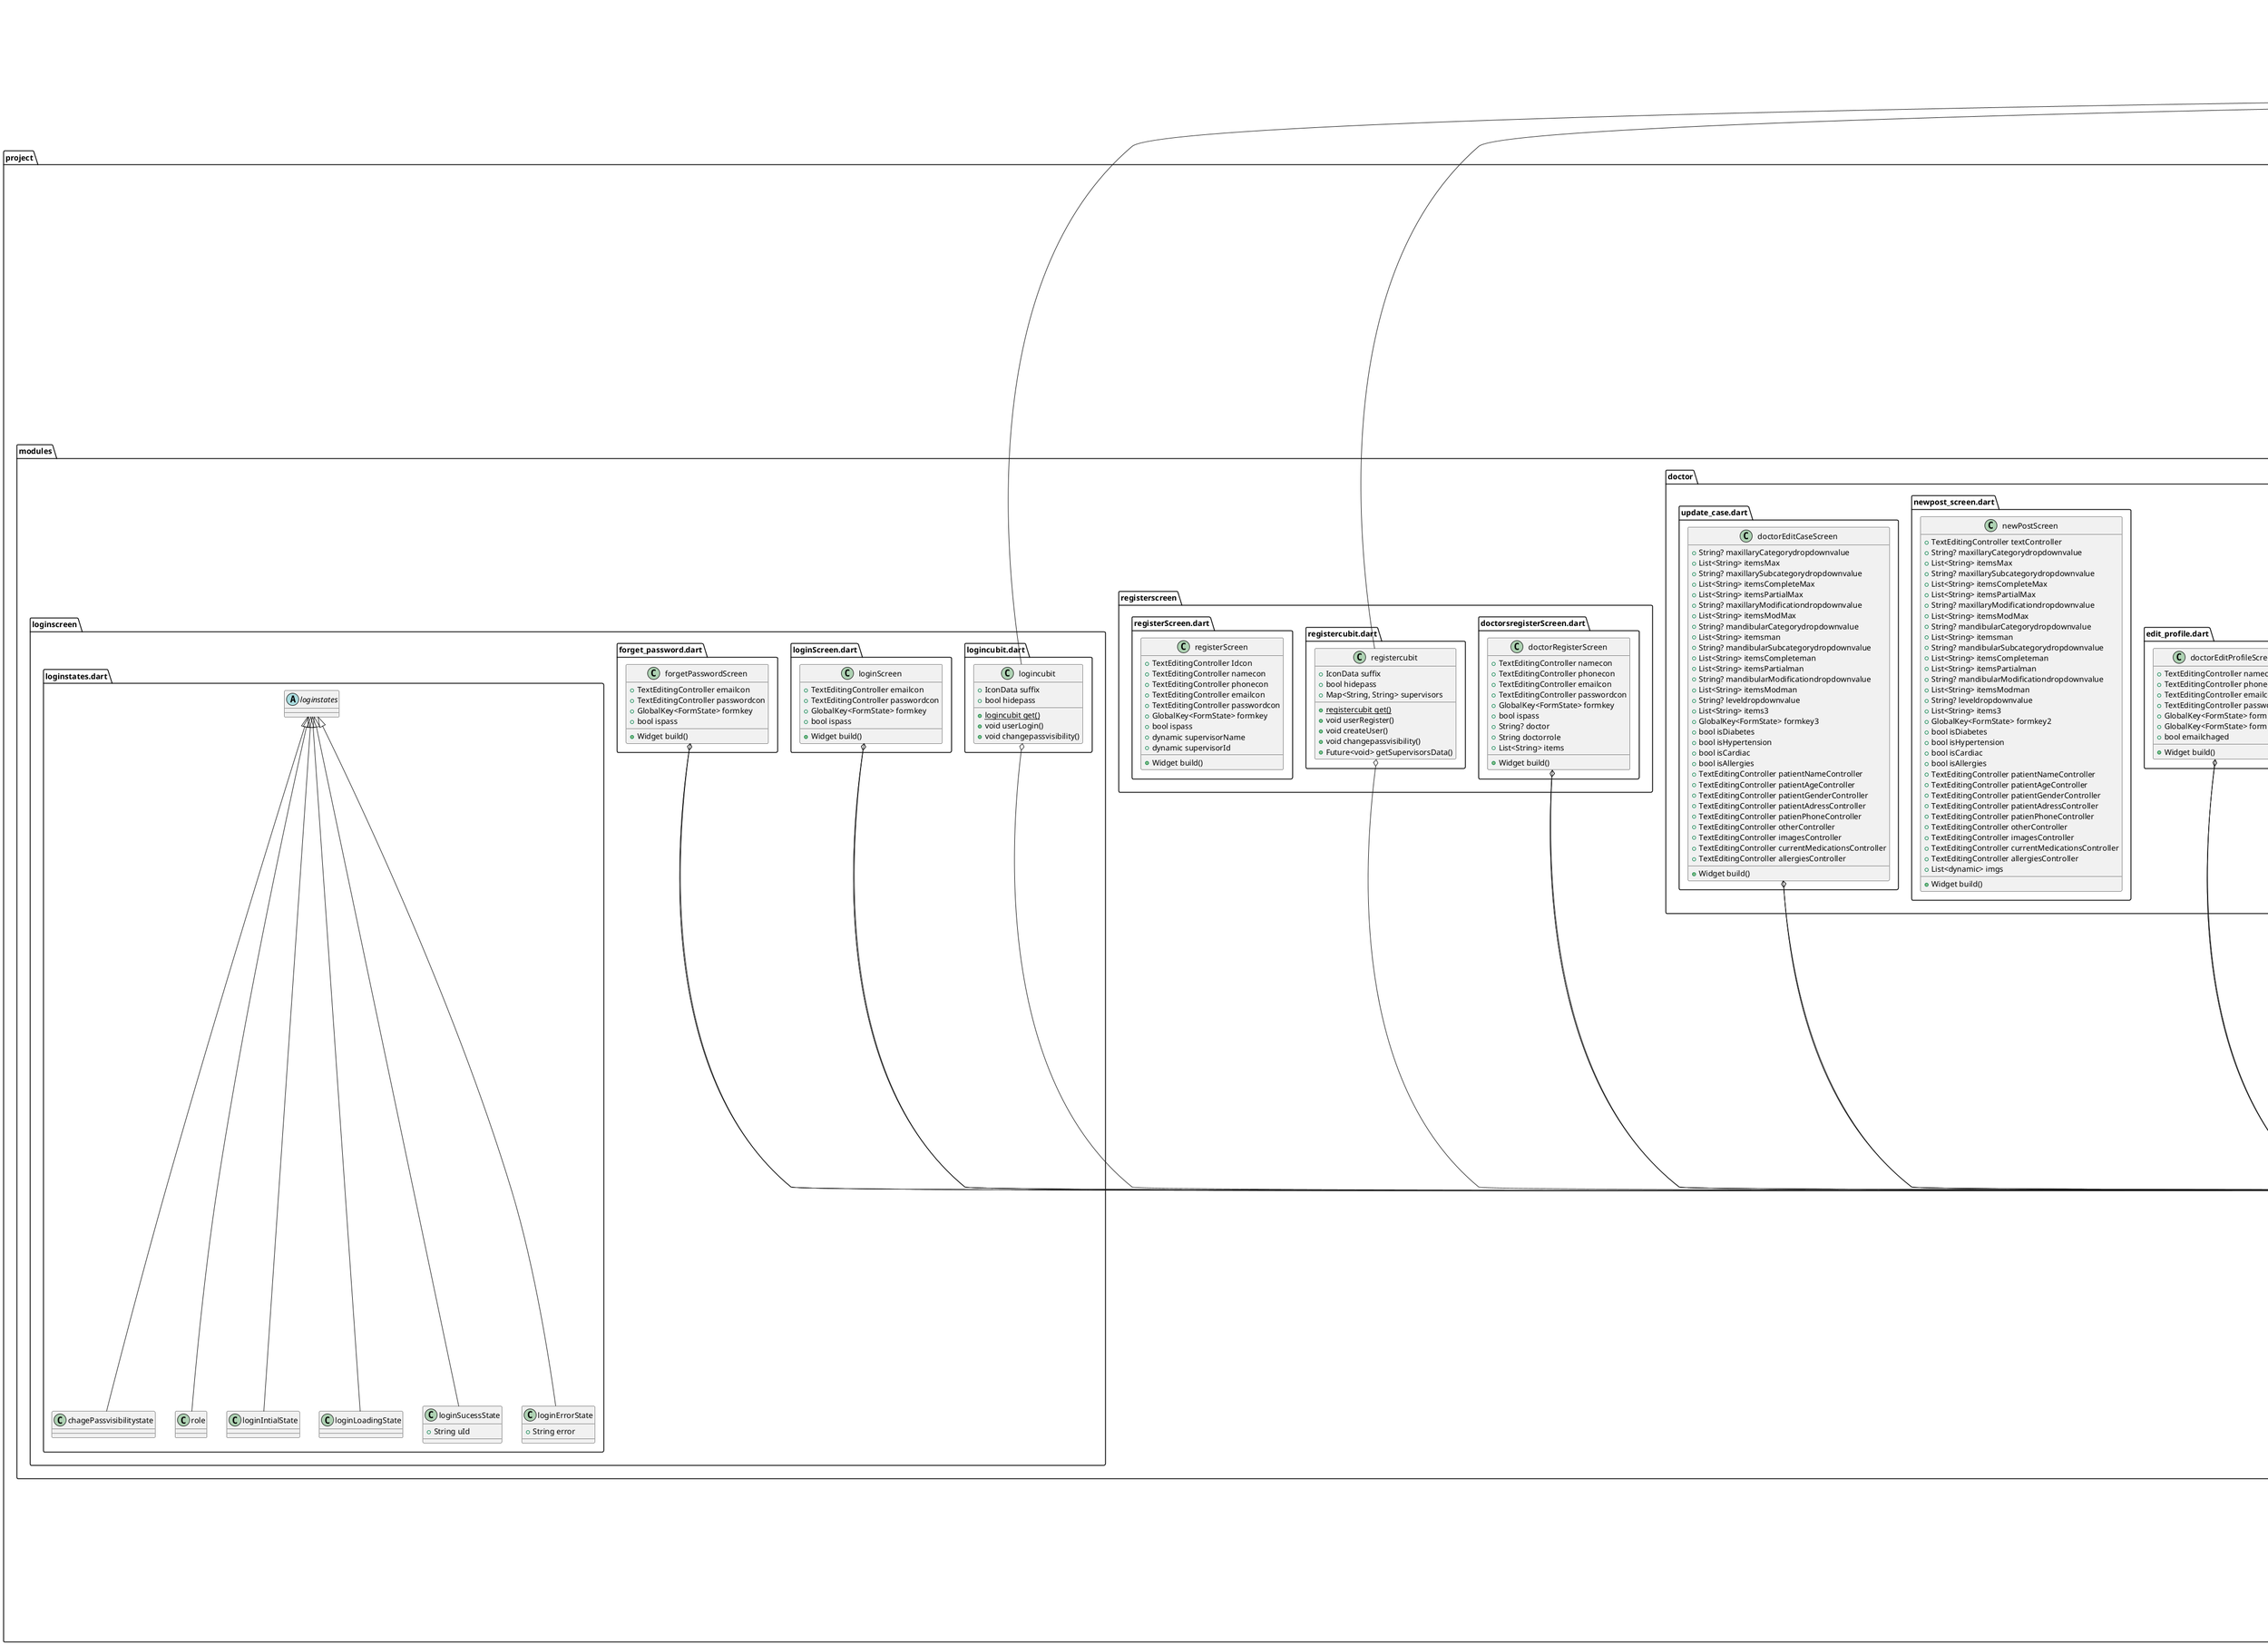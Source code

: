 @startuml
set namespaceSeparator ::

class "project::layout::admin::admincubit::cubit.dart::adminLayoutcubit" {
  +int currentIndex
  +List<Widget> adminbottomScreens
  +List<userModel> students
  +List<userModel> search
  +List<userModel> doctors
  +List<userModel> supervisors
  {static} +adminLayoutcubit get()
  +void changebottomadmin()
  +Future<void> getStudents()
  +void Search()
  +Future<void> getDoctors()
  +Future<void> getSupervisors()
  +Future<void> logoutAdmin()
}




class "project::layout::doctor::doctorcubit::cubit.dart::doctorLayoutcubit" {
  +int currentIndex
  +List<Widget> doctorbottomScreens
  +userModel? doctormodel
  +File? doctorSelectedImage
  +dynamic doctorProfileImage
  +ImagePicker picker
  +String? imageurl
  +IconData suffix
  +bool hidepass
  +FirebaseAuth auth
  +User? currentDoctoruser
  +List<XFile> selectedImages
  +ImagePicker picker2
  +List<String> imagesUrl
  +List<PickedFile> takedImages
  +ImagePicker picker3
  +String globalcaseid
  +bool isDiabetes
  +bool isCardiac
  +bool isHypertension
  +bool isAllergies
  +List<caseModel> doctorCases
  +caseModel? doctorClickcase
  +List<caseModel> casesperdoctor
  +bool isCompleteMAX
  +bool isPartialMAX
  +bool isCompleteMAN
  +bool isPartialMAN
  {static} +doctorLayoutcubit get()
  +void changebottomdoctor()
  +Future<void> getDoctorData()
  +Future<void> getDoctorImage()
  +void uploadDoctorProfileImage()
  +Future<void> updateDoctorData()
  +void changepassvisibility()
  +void changePassword()
  +Future<void> selectImages()
  +Future<void> uploadFunction()
  +Future<String> uploadFile()
  +Future<void> takeImages()
  +Future<void> uploadFunction1()
  +Future<String> uploadFile1()
  +Future<void> uploadCaseImage()
  +void createCase()
  +bool changeDiabetes()
  +bool changeCardiac()
  +bool changeHypertension()
  +bool changeAllergies()
  +Future<void> docotrGetCases()
  +Future<void> doctorGetCase()
  +void removePostImage()
  +void getCasesOfDoctor()
  +bool showCompleteSubCategoryMAX()
  +bool showPartialSubCategoryMAX()
  +bool showCompleteSubCategoryMAN()
  +bool showPartialSubCategoryMAN()
  +bool superChangeDiabetes()
  +bool superChangeCardiac()
  +bool superChangeHypertension()
  +bool superChangeAllergies()
  +void updateCase()
  +void removeImage()
  +Future<void> logoutdoctor()
}

"project::layout::doctor::doctorcubit::cubit.dart::doctorLayoutcubit" o-- "project::models::user_model.dart::userModel"
"project::layout::doctor::doctorcubit::cubit.dart::doctorLayoutcubit" o-- "dart::io::File"
"project::layout::doctor::doctorcubit::cubit.dart::doctorLayoutcubit" o-- "image_picker::image_picker.dart::ImagePicker"
"project::layout::doctor::doctorcubit::cubit.dart::doctorLayoutcubit" o-- "flutter::src::widgets::icon_data.dart::IconData"
"project::layout::doctor::doctorcubit::cubit.dart::doctorLayoutcubit" o-- "firebase_auth::firebase_auth.dart::FirebaseAuth"
"project::layout::doctor::doctorcubit::cubit.dart::doctorLayoutcubit" o-- "firebase_auth::firebase_auth.dart::User"
"project::layout::doctor::doctorcubit::cubit.dart::doctorLayoutcubit" o-- "project::models::case_model.dart::caseModel"
"bloc::src::cubit.dart::Cubit" <|-- "project::layout::doctor::doctorcubit::cubit.dart::doctorLayoutcubit"



class "project::layout::student::studentcubit::cubit.dart::studentLayoutcubit" {
  +int currentIndex
  +List<Widget> studentBottomScreens
  +userModel? studentmodel
  +File? studentSelectedImage
  +dynamic studentProfileImage
  +ImagePicker picker
  +String? imageurl
  +IconData suffix
  +bool hidepass
  +FirebaseAuth auth
  +User? currentStudentuser
  +Map<String, String> supervisors
  +List<caseModel> studentCases
  +caseModel? studentClickcase
  +List<caseModel> completeCases
  +List<caseModel> completeCasesMax
  +List<caseModel> completeCasesMan
  +List<caseModel> completeFlatCases
  +List<caseModel> completeFlatCasesMax
  +List<caseModel> completeFlatCasesMan
  +List<caseModel> completeWellCases
  +List<caseModel> completeWellCasesMax
  +List<caseModel> completeWellCasesMan
  +List<caseModel> partialCases
  +List<caseModel> partialCasesMan
  +List<caseModel> partialCasesMax
  +List<caseModel> partialCases1
  +List<caseModel> partialCases1man
  +List<caseModel> partialCases1max
  +List<caseModel> partialCases2
  +List<caseModel> partialCases2man
  +List<caseModel> partialCases2max
  +List<caseModel> partialCases3
  +List<caseModel> partialCases3man
  +List<caseModel> partialCases3max
  +List<caseModel> partialCases4
  +List<caseModel> partialCases4man
  +List<caseModel> partialCases4max
  +List<caseModel> singleCases
  +List<caseModel> singleCasesman
  +List<caseModel> singleCasesmax
  +List<caseModel> overcases
  +List<caseModel> overcasesman
  +List<caseModel> overcasesmax
  +List<caseModel> fullMouthCases
  +List<caseModel> fullMouthCasesman
  +List<caseModel> fullMouthCasesmax
  +List<caseModel> maxilloCases
  +List<caseModel> maxilloCasesmax
  +List<caseModel> maxilloCasesman
  +List<requestModel> requestedCasesStudent
  +List<userModel> RequestedCasesSupervisor
  {static} +studentLayoutcubit get()
  +void changebottom()
  +Future<void> getStudentData()
  +Future<void> getStudentImage()
  +void uploadStudentProfileImage()
  +Future<void> updateStudentData()
  +void changepassvisibility()
  +void changePassword()
  +void getSupervisorsData()
  +Future<void> studentGetCases()
  +Future<void> studentGetCase()
  +Future<void> getCompleteCases()
  +Future<void> getCompleteFlatCases()
  +Future<void> getCompleteWellCases()
  +Future<void> getPartialCases()
  +Future<void> getPartial1Cases()
  +Future<void> getPartial2Cases()
  +Future<void> getPartial3Cases()
  +Future<void> getPartial4Cases()
  +Future<void> getSingleCases()
  +Future<void> getOverCases()
  +Future<void> getFullMouthCases()
  +Future<void> getMaxilloCases()
  +void createRequest()
  +Future<void> getRequestedCases()
  +void getstudentRequestedCases()
  +Future<void> logoutStudent()
}

"project::layout::student::studentcubit::cubit.dart::studentLayoutcubit" o-- "project::models::user_model.dart::userModel"
"project::layout::student::studentcubit::cubit.dart::studentLayoutcubit" o-- "dart::io::File"
"project::layout::student::studentcubit::cubit.dart::studentLayoutcubit" o-- "image_picker::image_picker.dart::ImagePicker"
"project::layout::student::studentcubit::cubit.dart::studentLayoutcubit" o-- "flutter::src::widgets::icon_data.dart::IconData"
"project::layout::student::studentcubit::cubit.dart::studentLayoutcubit" o-- "firebase_auth::firebase_auth.dart::FirebaseAuth"
"project::layout::student::studentcubit::cubit.dart::studentLayoutcubit" o-- "firebase_auth::firebase_auth.dart::User"
"project::layout::student::studentcubit::cubit.dart::studentLayoutcubit" o-- "project::models::case_model.dart::caseModel"
"bloc::src::cubit.dart::Cubit" <|-- "project::layout::student::studentcubit::cubit.dart::studentLayoutcubit"


class "project::layout::supervisor::supervisorcubit::cubit.dart::supervisorLayoutcubit" {
  +int currentIndex
  +List<Widget> superbottomScreens
  +List<userModel> supervisorStudents
  +userModel? supervisormodel
  +List<userModel> doctors
  +File? supervisorSelectedImage
  +dynamic supervisorProfileImage
  +ImagePicker picker
  +String? imageurl
  +IconData suffix
  +bool hidepass
  +FirebaseAuth auth
  +User? currentSupervisoruser
  +List<caseModel> supervisorCases
  +caseModel? supervisorClickcase
  +List<caseModel> casesperdoctor
  +List<requestModel> requestedCases
  +List<requestModel> requestsPerStudent
  +bool isCompleteMAX
  +bool isPartialMAX
  +bool isCompleteMAN
  +bool isPartialMAN
  {static} +supervisorLayoutcubit get()
  +void changebottomsupervisor()
  +Future<void> getSupervisorData()
  +Future<void> getSupervisorStudents()
  +Future<void> getAllDoctors()
  +Future<void> getSupervisorImage()
  +void uploadSupervisorProfileImage()
  +Future<void> updateSupervisorData()
  +void deleteSupervisorData()
  +dynamic deleteAlertResult()
  +dynamic deleteAlertDialog()
  +void changepassvisibility()
  +void changePassword()
  +Future<void> supervisorGetCases()
  +Future<void> supervisorGetCase()
  +void supervisorGetCasesPerDoctor()
  +Future<void> getRequestedCases()
  +Future<void> getRequestsPerStudent()
  +void updateRequest()
  +bool superChangeDiabetes()
  +bool superChangeCardiac()
  +bool superChangeHypertension()
  +bool superChangeAllergies()
  +bool showCompleteSubCategoryMAX()
  +bool showPartialSubCategoryMAX()
  +bool showCompleteSubCategoryMAN()
  +bool showPartialSubCategoryMAN()
  +void updateCase()
  +void removeImage()
  +Future<void> logoutSupervisor()
}

"project::layout::supervisor::supervisorcubit::cubit.dart::supervisorLayoutcubit" o-- "project::models::user_model.dart::userModel"
"project::layout::supervisor::supervisorcubit::cubit.dart::supervisorLayoutcubit" o-- "dart::io::File"
"project::layout::supervisor::supervisorcubit::cubit.dart::supervisorLayoutcubit" o-- "image_picker::image_picker.dart::ImagePicker"
"project::layout::supervisor::supervisorcubit::cubit.dart::supervisorLayoutcubit" o-- "flutter::src::widgets::icon_data.dart::IconData"
"project::layout::supervisor::supervisorcubit::cubit.dart::supervisorLayoutcubit" o-- "firebase_auth::firebase_auth.dart::FirebaseAuth"
"project::layout::supervisor::supervisorcubit::cubit.dart::supervisorLayoutcubit" o-- "firebase_auth::firebase_auth.dart::User"
"project::layout::supervisor::supervisorcubit::cubit.dart::supervisorLayoutcubit" o-- "project::models::case_model.dart::caseModel"
"bloc::src::cubit.dart::Cubit" <|-- "project::layout::supervisor::supervisorcubit::cubit.dart::supervisorLayoutcubit"



class "project::models::case_model.dart::caseModel" {
  +String? uId
  +String? caseState
  +String? caseId
  +String? name
  +String? image
  +String? dateTime
  +String? patientName
  +String? patientAge
  +String? currentMedications
  +String? gender
  +String? patientAddress
  +String? patientPhone
  +bool? isDiabetes
  +bool? isHypertension
  +bool? isCardiac
  +bool? isAllergies
  +String? others
  +String? maxillaryCategory
  +String? maxillarySubCategory
  +String? maxillaryModification
  +String? mandibularCategory
  +String? mandibularSubCategory
  +String? mandibularModification
  +String? level
  +String? allergies
  +List<String> images
  +Map<String, dynamic> tomap()
}

class "project::models::request.dart::requestModel" {
  +String? doctorid
  +String? doctorname
  +String? doctorimage
  +String? studentid
  +String? studentname
  +String? studentimage
  +String? dateTime
  +String? patientName
  +String? patientAge
  +String? currentMedications
  +String? gender
  +String? patientAddress
  +String? patientPhone
  +bool? isDiabetes
  +bool? isHypertension
  +bool? isCardiac
  +bool? isAllergies
  +String? others
  +String? maxillaryCategory
  +String? maxillarySubCategory
  +String? maxillaryModification
  +String? mandibularCategory
  +String? mandibularSubCategory
  +String? mandibularModification
  +String? level
  +String? allergies
  +List<String> images
  +String? requeststatus
  +String? supervisorid
  +String? caseid
  +String? requestid
  +Map<String, dynamic> tomap()
}

class "project::models::user_model.dart::userModel" {
  +String? name
  +String? phone
  +String? email
  +String? studentId
  +String? role
  +String? image
  +String? uId
  +String? level
  +String? supervisorName
  +String? supervisorId
  +Map<String, dynamic> tomap()
}


class "project::modules::doctor::change_password.dart::changePasswordScreen" {
  +TextEditingController oldPasswordcon
  +TextEditingController newPasswordcon
  +GlobalKey<FormState> formkey
  +bool ispass
  +Widget build()
}

"project::modules::doctor::change_password.dart::changePasswordScreen" o-- "flutter::src::widgets::editable_text.dart::TextEditingController"
"project::modules::doctor::change_password.dart::changePasswordScreen" o-- "flutter::src::widgets::framework.dart::GlobalKey<FormState>"
"flutter::src::widgets::framework.dart::StatelessWidget" <|-- "project::modules::doctor::change_password.dart::changePasswordScreen"

class "project::modules::doctor::edit_profile.dart::doctorEditProfileScreen" {
  +TextEditingController namecon
  +TextEditingController phonecon
  +TextEditingController emailcon
  +TextEditingController passwordcon
  +GlobalKey<FormState> formkey
  +GlobalKey<FormState> formkey1
  +bool emailchaged
  +Widget build()
}

"project::modules::doctor::edit_profile.dart::doctorEditProfileScreen" o-- "flutter::src::widgets::editable_text.dart::TextEditingController"
"project::modules::doctor::edit_profile.dart::doctorEditProfileScreen" o-- "flutter::src::widgets::framework.dart::GlobalKey<FormState>"
"flutter::src::widgets::framework.dart::StatelessWidget" <|-- "project::modules::doctor::edit_profile.dart::doctorEditProfileScreen"



class "project::modules::doctor::newpost_screen.dart::newPostScreen" {
  +TextEditingController textController
  +String? maxillaryCategorydropdownvalue
  +List<String> itemsMax
  +String? maxillarySubcategorydropdownvalue
  +List<String> itemsCompleteMax
  +List<String> itemsPartialMax
  +String? maxillaryModificationdropdownvalue
  +List<String> itemsModMax
  +String? mandibularCategorydropdownvalue
  +List<String> itemsman
  +String? mandibularSubcategorydropdownvalue
  +List<String> itemsCompleteman
  +List<String> itemsPartialman
  +String? mandibularModificationdropdownvalue
  +List<String> itemsModman
  +String? leveldropdownvalue
  +List<String> items3
  +GlobalKey<FormState> formkey2
  +bool isDiabetes
  +bool isHypertension
  +bool isCardiac
  +bool isAllergies
  +TextEditingController patientNameController
  +TextEditingController patientAgeController
  +TextEditingController patientGenderController
  +TextEditingController patientAdressController
  +TextEditingController patienPhoneController
  +TextEditingController otherController
  +TextEditingController imagesController
  +TextEditingController currentMedicationsController
  +TextEditingController allergiesController
  +List<dynamic> imgs
  +Widget build()
}

class "project::modules::doctor::update_case.dart::doctorEditCaseScreen" {
  +String? maxillaryCategorydropdownvalue
  +List<String> itemsMax
  +String? maxillarySubcategorydropdownvalue
  +List<String> itemsCompleteMax
  +List<String> itemsPartialMax
  +String? maxillaryModificationdropdownvalue
  +List<String> itemsModMax
  +String? mandibularCategorydropdownvalue
  +List<String> itemsman
  +String? mandibularSubcategorydropdownvalue
  +List<String> itemsCompleteman
  +List<String> itemsPartialman
  +String? mandibularModificationdropdownvalue
  +List<String> itemsModman
  +String? leveldropdownvalue
  +List<String> items3
  +GlobalKey<FormState> formkey3
  +bool isDiabetes
  +bool isHypertension
  +bool isCardiac
  +bool isAllergies
  +TextEditingController patientNameController
  +TextEditingController patientAgeController
  +TextEditingController patientGenderController
  +TextEditingController patientAdressController
  +TextEditingController patienPhoneController
  +TextEditingController otherController
  +TextEditingController imagesController
  +TextEditingController currentMedicationsController
  +TextEditingController allergiesController
  +Widget build()
}

"project::modules::doctor::update_case.dart::doctorEditCaseScreen" o-- "flutter::src::widgets::framework.dart::GlobalKey<FormState>"
"project::modules::doctor::update_case.dart::doctorEditCaseScreen" o-- "flutter::src::widgets::editable_text.dart::TextEditingController"
"flutter::src::widgets::framework.dart::StatelessWidget" <|-- "project::modules::doctor::update_case.dart::doctorEditCaseScreen"

class "project::modules::loginscreen::forget_password.dart::forgetPasswordScreen" {
  +TextEditingController emailcon
  +TextEditingController passwordcon
  +GlobalKey<FormState> formkey
  +bool ispass
  +Widget build()
}

"project::modules::loginscreen::forget_password.dart::forgetPasswordScreen" o-- "flutter::src::widgets::editable_text.dart::TextEditingController"
"project::modules::loginscreen::forget_password.dart::forgetPasswordScreen" o-- "flutter::src::widgets::framework.dart::GlobalKey<FormState>"
"flutter::src::widgets::framework.dart::StatelessWidget" <|-- "project::modules::loginscreen::forget_password.dart::forgetPasswordScreen"

class "project::modules::loginscreen::logincubit.dart::logincubit" {
  +IconData suffix
  +bool hidepass
  {static} +logincubit get()
  +void userLogin()
  +void changepassvisibility()
}

"project::modules::loginscreen::logincubit.dart::logincubit" o-- "flutter::src::widgets::icon_data.dart::IconData"
"bloc::src::cubit.dart::Cubit" <|-- "project::modules::loginscreen::logincubit.dart::logincubit"

class "project::modules::loginscreen::loginScreen.dart::loginScreen" {
  +TextEditingController emailcon
  +TextEditingController passwordcon
  +GlobalKey<FormState> formkey
  +bool ispass
  +Widget build()
}

"project::modules::loginscreen::loginScreen.dart::loginScreen" o-- "flutter::src::widgets::editable_text.dart::TextEditingController"
"project::modules::loginscreen::loginScreen.dart::loginScreen" o-- "flutter::src::widgets::framework.dart::GlobalKey<FormState>"
"flutter::src::widgets::framework.dart::StatelessWidget" <|-- "project::modules::loginscreen::loginScreen.dart::loginScreen"

abstract class "project::modules::loginscreen::loginstates.dart::loginstates" {
}

class "project::modules::loginscreen::loginstates.dart::loginIntialState" {
}

"project::modules::loginscreen::loginstates.dart::loginstates" <|-- "project::modules::loginscreen::loginstates.dart::loginIntialState"

class "project::modules::loginscreen::loginstates.dart::loginLoadingState" {
}

"project::modules::loginscreen::loginstates.dart::loginstates" <|-- "project::modules::loginscreen::loginstates.dart::loginLoadingState"

class "project::modules::loginscreen::loginstates.dart::loginSucessState" {
  +String uId
}

"project::modules::loginscreen::loginstates.dart::loginstates" <|-- "project::modules::loginscreen::loginstates.dart::loginSucessState"

class "project::modules::loginscreen::loginstates.dart::loginErrorState" {
  +String error
}

"project::modules::loginscreen::loginstates.dart::loginstates" <|-- "project::modules::loginscreen::loginstates.dart::loginErrorState"

class "project::modules::loginscreen::loginstates.dart::chagePassvisibilitystate" {
}

"project::modules::loginscreen::loginstates.dart::loginstates" <|-- "project::modules::loginscreen::loginstates.dart::chagePassvisibilitystate"

class "project::modules::loginscreen::loginstates.dart::role" {
}

"project::modules::loginscreen::loginstates.dart::loginstates" <|-- "project::modules::loginscreen::loginstates.dart::role"

class "project::modules::registerscreen::doctorsregisterScreen.dart::doctorRegisterScreen" {
  +TextEditingController namecon
  +TextEditingController phonecon
  +TextEditingController emailcon
  +TextEditingController passwordcon
  +GlobalKey<FormState> formkey
  +bool ispass
  +String? doctor
  +String doctorrole
  +List<String> items
  +Widget build()
}

"project::modules::registerscreen::doctorsregisterScreen.dart::doctorRegisterScreen" o-- "flutter::src::widgets::editable_text.dart::TextEditingController"
"project::modules::registerscreen::doctorsregisterScreen.dart::doctorRegisterScreen" o-- "flutter::src::widgets::framework.dart::GlobalKey<FormState>"
"flutter::src::widgets::framework.dart::StatelessWidget" <|-- "project::modules::registerscreen::doctorsregisterScreen.dart::doctorRegisterScreen"

class "project::modules::registerscreen::registercubit.dart::registercubit" {
  +IconData suffix
  +bool hidepass
  +Map<String, String> supervisors
  {static} +registercubit get()
  +void userRegister()
  +void createUser()
  +void changepassvisibility()
  +Future<void> getSupervisorsData()
}

"project::modules::registerscreen::registercubit.dart::registercubit" o-- "flutter::src::widgets::icon_data.dart::IconData"
"bloc::src::cubit.dart::Cubit" <|-- "project::modules::registerscreen::registercubit.dart::registercubit"

class "project::modules::registerscreen::registerScreen.dart::registerScreen" {
  +TextEditingController Idcon
  +TextEditingController namecon
  +TextEditingController phonecon
  +TextEditingController emailcon
  +TextEditingController passwordcon
  +GlobalKey<FormState> formkey
  +bool ispass
  +dynamic supervisorName
  +dynamic supervisorId
  +Widget build()
}






class "project::modules::student::edit_profile.dart::editProfileScreen" {
  +TextEditingController namecon
  +TextEditingController phonecon
  +TextEditingController emailcon
  +TextEditingController passwordcon
  +GlobalKey<FormState> formkey
  +GlobalKey<FormState> formkey1
  +bool emailchaged
  +dynamic supervisorName
  +dynamic supervisorId
  +Widget build()
}

"project::modules::student::edit_profile.dart::editProfileScreen" o-- "flutter::src::widgets::editable_text.dart::TextEditingController"
"project::modules::student::edit_profile.dart::editProfileScreen" o-- "flutter::src::widgets::framework.dart::GlobalKey<FormState>"
"flutter::src::widgets::framework.dart::StatelessWidget" <|-- "project::modules::student::edit_profile.dart::editProfileScreen"



class "project::modules::supervisor::change_password.dart::changePasswordScreen" {
  +TextEditingController oldPasswordcon
  +TextEditingController newPasswordcon
  +GlobalKey<FormState> formkey
  +bool ispass
  +Widget build()
}


class "project::modules::supervisor::edit_profile.dart::supervisorEditProfileScreen" {
  +TextEditingController namecon
  +TextEditingController phonecon
  +TextEditingController emailcon
  +TextEditingController passwordcon
  +GlobalKey<FormState> formkey
  +GlobalKey<FormState> formkey1
  +bool emailchaged
  +Widget build()
}




class "project::modules::supervisor::update_case.dart::editCaseScreen" {
  +String? maxillaryCategorydropdownvalue
  +List<String> itemsMax
  +String? maxillarySubcategorydropdownvalue
  +List<String> itemsCompleteMax
  +List<String> itemsPartialMax
  +String? maxillaryModificationdropdownvalue
  +List<String> itemsModMax
  +String? mandibularCategorydropdownvalue
  +List<String> itemsman
  +String? mandibularSubcategorydropdownvalue
  +List<String> itemsCompleteman
  +List<String> itemsPartialman
  +String? mandibularModificationdropdownvalue
  +List<String> itemsModman
  +String? leveldropdownvalue
  +List<String> items3
  +GlobalKey<FormState> formkey3
  +bool isDiabetes
  +bool isHypertension
  +bool isCardiac
  +bool isAllergies
  +TextEditingController patientNameController
  +TextEditingController patientAgeController
  +TextEditingController patientGenderController
  +TextEditingController patientAdressController
  +TextEditingController patienPhoneController
  +TextEditingController otherController
  +TextEditingController imagesController
  +TextEditingController currentMedicationsController
  +TextEditingController allergiesController
  +Widget build()
}

"project::modules::supervisor::update_case.dart::editCaseScreen" o-- "flutter::src::widgets::framework.dart::GlobalKey<FormState>"
"project::modules::supervisor::update_case.dart::editCaseScreen" o-- "flutter::src::widgets::editable_text.dart::TextEditingController"
"flutter::src::widgets::framework.dart::StatelessWidget" <|-- "project::modules::supervisor::update_case.dart::editCaseScreen"

class "project::shared::components::blocobserver.dart::MyBlocObserver" {
  +void onCreate()
  +void onChange()
  +void onError()
  +void onClose()
}

"bloc::src::bloc_observer.dart::BlocObserver" <|-- "project::shared::components::blocobserver.dart::MyBlocObserver"

class "project::shared::components::components.dart::toaststates" {
  +int index
  {static} +List<toaststates> values
  {static} +toaststates SUCCESS
  {static} +toaststates ERROR
  {static} +toaststates WARNNING
}

"project::shared::components::components.dart::toaststates" o-- "project::shared::components::components.dart::toaststates"
"dart::core::Enum" <|-- "project::shared::components::components.dart::toaststates"

class "project::shared::network::local::cache_helper.dart::cacheHelper" {
  {static} +SharedPreferences? sp
  {static} +dynamic init()
  {static} +Future<bool?> savedata()
  {static} +dynamic getdata()
  {static} +Future<bool?> removedata()
}

"project::shared::network::local::cache_helper.dart::cacheHelper" o-- "shared_preferences::shared_preferences.dart::SharedPreferences"

class "project::shared::styles::colors.dart::cc" {
  {static} +MaterialColor defcol
}

"project::shared::styles::colors.dart::cc" o-- "flutter::src::material::colors.dart::MaterialColor"


@enduml
